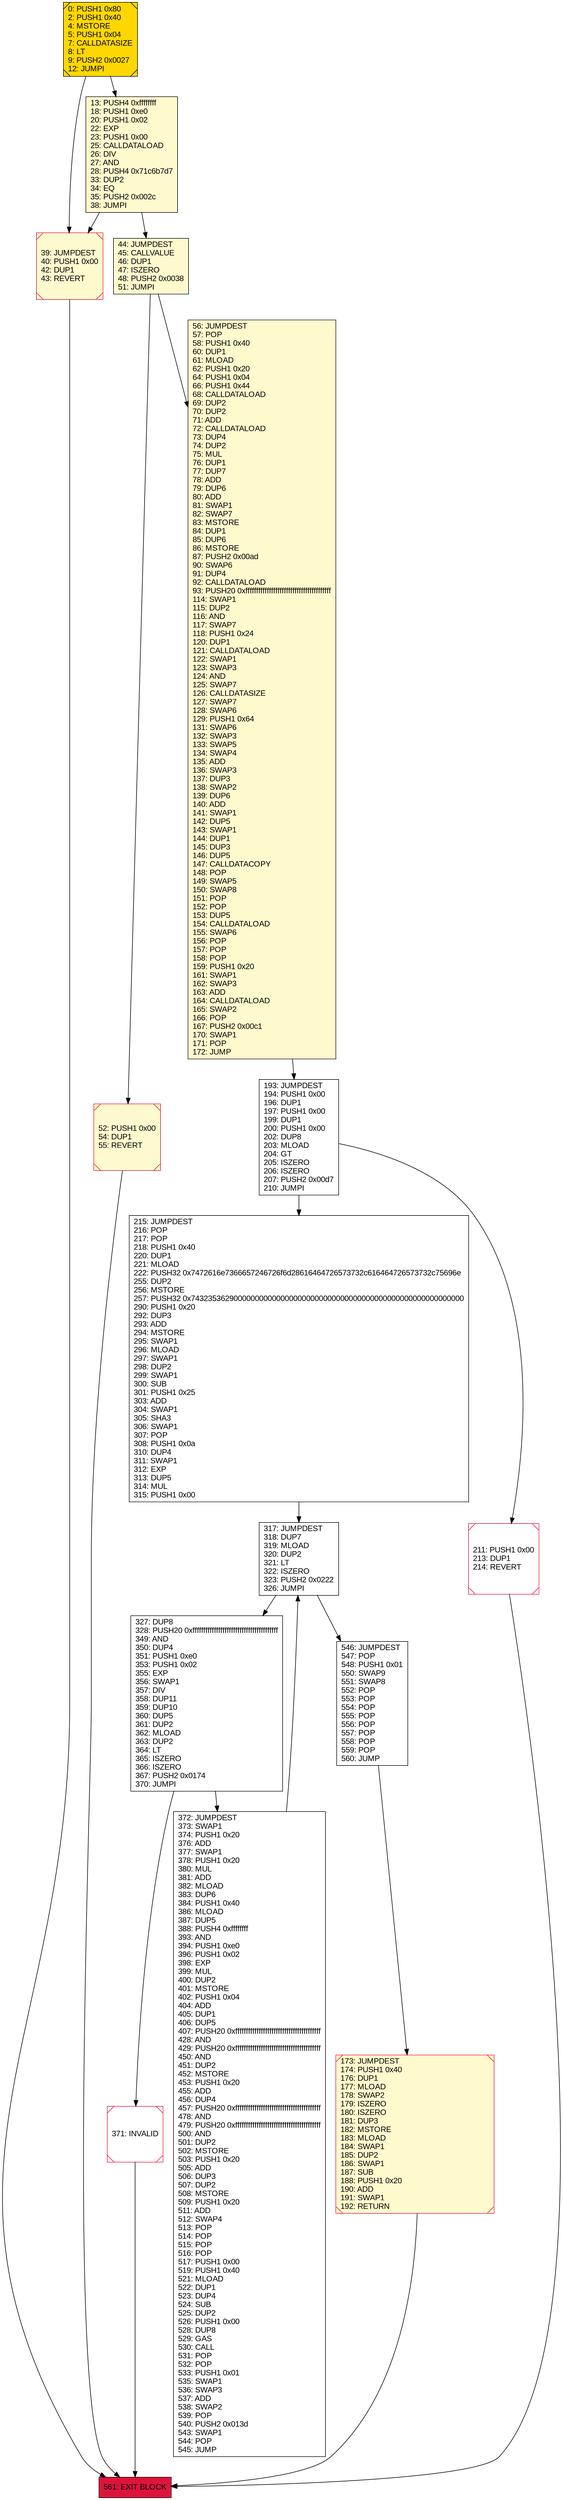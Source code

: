 digraph G {
bgcolor=transparent rankdir=UD;
node [shape=box style=filled color=black fillcolor=white fontname=arial fontcolor=black];
39 [label="39: JUMPDEST\l40: PUSH1 0x00\l42: DUP1\l43: REVERT\l" fillcolor=lemonchiffon shape=Msquare color=crimson ];
173 [label="173: JUMPDEST\l174: PUSH1 0x40\l176: DUP1\l177: MLOAD\l178: SWAP2\l179: ISZERO\l180: ISZERO\l181: DUP3\l182: MSTORE\l183: MLOAD\l184: SWAP1\l185: DUP2\l186: SWAP1\l187: SUB\l188: PUSH1 0x20\l190: ADD\l191: SWAP1\l192: RETURN\l" fillcolor=lemonchiffon shape=Msquare color=crimson ];
44 [label="44: JUMPDEST\l45: CALLVALUE\l46: DUP1\l47: ISZERO\l48: PUSH2 0x0038\l51: JUMPI\l" fillcolor=lemonchiffon ];
193 [label="193: JUMPDEST\l194: PUSH1 0x00\l196: DUP1\l197: PUSH1 0x00\l199: DUP1\l200: PUSH1 0x00\l202: DUP8\l203: MLOAD\l204: GT\l205: ISZERO\l206: ISZERO\l207: PUSH2 0x00d7\l210: JUMPI\l" ];
371 [label="371: INVALID\l" shape=Msquare color=crimson ];
317 [label="317: JUMPDEST\l318: DUP7\l319: MLOAD\l320: DUP2\l321: LT\l322: ISZERO\l323: PUSH2 0x0222\l326: JUMPI\l" ];
215 [label="215: JUMPDEST\l216: POP\l217: POP\l218: PUSH1 0x40\l220: DUP1\l221: MLOAD\l222: PUSH32 0x7472616e7366657246726f6d28616464726573732c616464726573732c75696e\l255: DUP2\l256: MSTORE\l257: PUSH32 0x7432353629000000000000000000000000000000000000000000000000000000\l290: PUSH1 0x20\l292: DUP3\l293: ADD\l294: MSTORE\l295: SWAP1\l296: MLOAD\l297: SWAP1\l298: DUP2\l299: SWAP1\l300: SUB\l301: PUSH1 0x25\l303: ADD\l304: SWAP1\l305: SHA3\l306: SWAP1\l307: POP\l308: PUSH1 0x0a\l310: DUP4\l311: SWAP1\l312: EXP\l313: DUP5\l314: MUL\l315: PUSH1 0x00\l" ];
0 [label="0: PUSH1 0x80\l2: PUSH1 0x40\l4: MSTORE\l5: PUSH1 0x04\l7: CALLDATASIZE\l8: LT\l9: PUSH2 0x0027\l12: JUMPI\l" fillcolor=lemonchiffon shape=Msquare fillcolor=gold ];
561 [label="561: EXIT BLOCK\l" fillcolor=crimson ];
327 [label="327: DUP8\l328: PUSH20 0xffffffffffffffffffffffffffffffffffffffff\l349: AND\l350: DUP4\l351: PUSH1 0xe0\l353: PUSH1 0x02\l355: EXP\l356: SWAP1\l357: DIV\l358: DUP11\l359: DUP10\l360: DUP5\l361: DUP2\l362: MLOAD\l363: DUP2\l364: LT\l365: ISZERO\l366: ISZERO\l367: PUSH2 0x0174\l370: JUMPI\l" ];
211 [label="211: PUSH1 0x00\l213: DUP1\l214: REVERT\l" shape=Msquare color=crimson ];
52 [label="52: PUSH1 0x00\l54: DUP1\l55: REVERT\l" fillcolor=lemonchiffon shape=Msquare color=crimson ];
56 [label="56: JUMPDEST\l57: POP\l58: PUSH1 0x40\l60: DUP1\l61: MLOAD\l62: PUSH1 0x20\l64: PUSH1 0x04\l66: PUSH1 0x44\l68: CALLDATALOAD\l69: DUP2\l70: DUP2\l71: ADD\l72: CALLDATALOAD\l73: DUP4\l74: DUP2\l75: MUL\l76: DUP1\l77: DUP7\l78: ADD\l79: DUP6\l80: ADD\l81: SWAP1\l82: SWAP7\l83: MSTORE\l84: DUP1\l85: DUP6\l86: MSTORE\l87: PUSH2 0x00ad\l90: SWAP6\l91: DUP4\l92: CALLDATALOAD\l93: PUSH20 0xffffffffffffffffffffffffffffffffffffffff\l114: SWAP1\l115: DUP2\l116: AND\l117: SWAP7\l118: PUSH1 0x24\l120: DUP1\l121: CALLDATALOAD\l122: SWAP1\l123: SWAP3\l124: AND\l125: SWAP7\l126: CALLDATASIZE\l127: SWAP7\l128: SWAP6\l129: PUSH1 0x64\l131: SWAP6\l132: SWAP3\l133: SWAP5\l134: SWAP4\l135: ADD\l136: SWAP3\l137: DUP3\l138: SWAP2\l139: DUP6\l140: ADD\l141: SWAP1\l142: DUP5\l143: SWAP1\l144: DUP1\l145: DUP3\l146: DUP5\l147: CALLDATACOPY\l148: POP\l149: SWAP5\l150: SWAP8\l151: POP\l152: POP\l153: DUP5\l154: CALLDATALOAD\l155: SWAP6\l156: POP\l157: POP\l158: POP\l159: PUSH1 0x20\l161: SWAP1\l162: SWAP3\l163: ADD\l164: CALLDATALOAD\l165: SWAP2\l166: POP\l167: PUSH2 0x00c1\l170: SWAP1\l171: POP\l172: JUMP\l" fillcolor=lemonchiffon ];
546 [label="546: JUMPDEST\l547: POP\l548: PUSH1 0x01\l550: SWAP9\l551: SWAP8\l552: POP\l553: POP\l554: POP\l555: POP\l556: POP\l557: POP\l558: POP\l559: POP\l560: JUMP\l" ];
13 [label="13: PUSH4 0xffffffff\l18: PUSH1 0xe0\l20: PUSH1 0x02\l22: EXP\l23: PUSH1 0x00\l25: CALLDATALOAD\l26: DIV\l27: AND\l28: PUSH4 0x71c6b7d7\l33: DUP2\l34: EQ\l35: PUSH2 0x002c\l38: JUMPI\l" fillcolor=lemonchiffon ];
372 [label="372: JUMPDEST\l373: SWAP1\l374: PUSH1 0x20\l376: ADD\l377: SWAP1\l378: PUSH1 0x20\l380: MUL\l381: ADD\l382: MLOAD\l383: DUP6\l384: PUSH1 0x40\l386: MLOAD\l387: DUP5\l388: PUSH4 0xffffffff\l393: AND\l394: PUSH1 0xe0\l396: PUSH1 0x02\l398: EXP\l399: MUL\l400: DUP2\l401: MSTORE\l402: PUSH1 0x04\l404: ADD\l405: DUP1\l406: DUP5\l407: PUSH20 0xffffffffffffffffffffffffffffffffffffffff\l428: AND\l429: PUSH20 0xffffffffffffffffffffffffffffffffffffffff\l450: AND\l451: DUP2\l452: MSTORE\l453: PUSH1 0x20\l455: ADD\l456: DUP4\l457: PUSH20 0xffffffffffffffffffffffffffffffffffffffff\l478: AND\l479: PUSH20 0xffffffffffffffffffffffffffffffffffffffff\l500: AND\l501: DUP2\l502: MSTORE\l503: PUSH1 0x20\l505: ADD\l506: DUP3\l507: DUP2\l508: MSTORE\l509: PUSH1 0x20\l511: ADD\l512: SWAP4\l513: POP\l514: POP\l515: POP\l516: POP\l517: PUSH1 0x00\l519: PUSH1 0x40\l521: MLOAD\l522: DUP1\l523: DUP4\l524: SUB\l525: DUP2\l526: PUSH1 0x00\l528: DUP8\l529: GAS\l530: CALL\l531: POP\l532: POP\l533: PUSH1 0x01\l535: SWAP1\l536: SWAP3\l537: ADD\l538: SWAP2\l539: POP\l540: PUSH2 0x013d\l543: SWAP1\l544: POP\l545: JUMP\l" ];
215 -> 317;
211 -> 561;
52 -> 561;
193 -> 215;
0 -> 13;
327 -> 372;
44 -> 56;
56 -> 193;
372 -> 317;
317 -> 546;
0 -> 39;
39 -> 561;
13 -> 44;
546 -> 173;
173 -> 561;
193 -> 211;
13 -> 39;
327 -> 371;
371 -> 561;
44 -> 52;
317 -> 327;
}